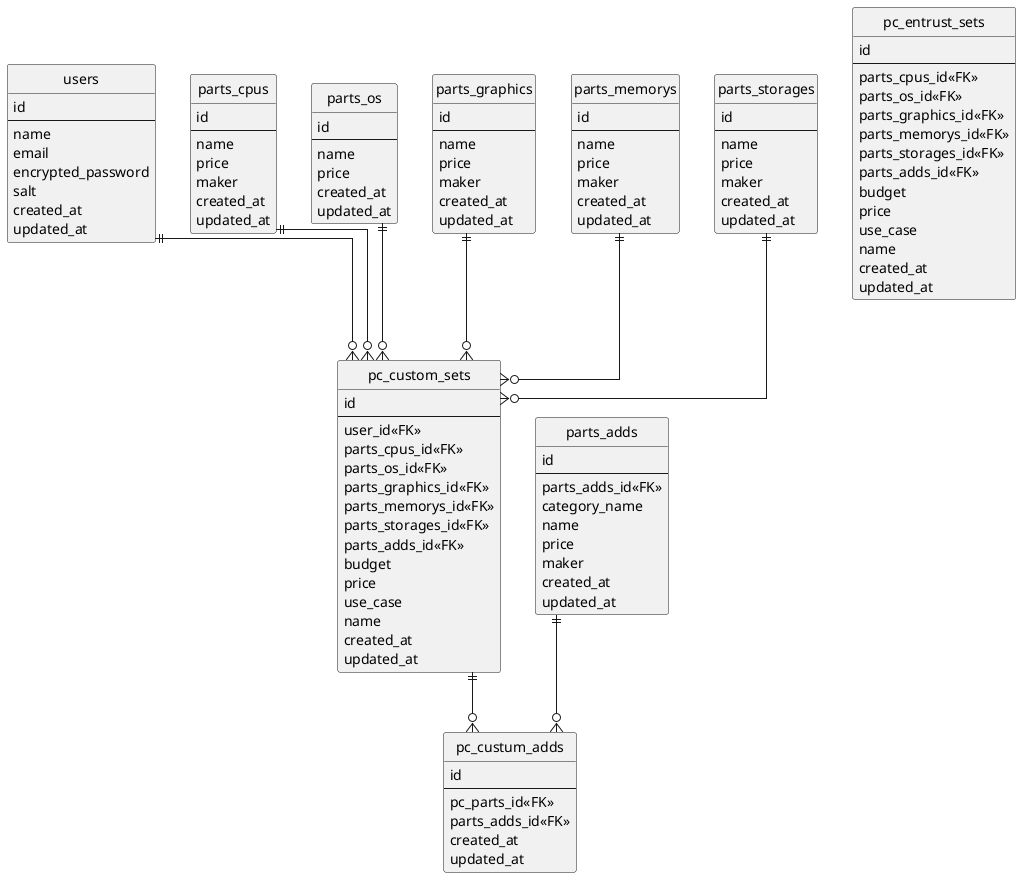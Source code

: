 @startuml yonde
' hide the spot
hide circle

' avoid problems with angled crows feet
skinparam linetype ortho

entity "users" as users {
  id
  --
  name
  email
  encrypted_password
  salt
  created_at
  updated_at
}

entity "pc_entrust_sets" as pc_entrust_sets {
  id
  --
  parts_cpus_id<<FK>>
  parts_os_id<<FK>>
  parts_graphics_id<<FK>>
  parts_memorys_id<<FK>>
  parts_storages_id<<FK>>
  parts_adds_id<<FK>>
  budget
  price
  use_case
  name
  created_at
  updated_at
}

entity "pc_custom_sets" as pc_custom_sets {
  id
  --
  user_id<<FK>>
  parts_cpus_id<<FK>>
  parts_os_id<<FK>>
  parts_graphics_id<<FK>>
  parts_memorys_id<<FK>>
  parts_storages_id<<FK>>
  parts_adds_id<<FK>>
  budget
  price
  use_case
  name
  created_at
  updated_at
}

entity "parts_cpus" as parts_cpus {
  id
  --
  name
  price
  maker
  created_at
  updated_at
}

entity "parts_os" as parts_os {
  id
  --
  name
  price
  created_at
  updated_at
}

entity "parts_graphics" as parts_graphics {
  id
  --
  name
  price
  maker
  created_at
  updated_at
}

entity "parts_memorys" as parts_memorys {
  id
  --
  name
  price
  maker
  created_at
  updated_at
}

entity "parts_storages" as parts_storages {
  id
  --
  name
  price
  maker
  created_at
  updated_at
}

entity "parts_adds" as parts_adds {
  id
  --
  parts_adds_id<<FK>>
  category_name
  name
  price
  maker
  created_at
  updated_at
}

entity "pc_custum_adds" as pc_custum_adds {
  id
  --
  pc_parts_id<<FK>>
  parts_adds_id<<FK>>
  created_at
  updated_at
}

users ||--o{ pc_custom_sets
pc_custom_sets ||--o{ pc_custum_adds
parts_adds ||--o{ pc_custum_adds
parts_cpus ||--o{ pc_custom_sets
parts_os ||--o{ pc_custom_sets
parts_graphics ||--o{ pc_custom_sets
parts_memorys ||--o{ pc_custom_sets
parts_storages ||--o{ pc_custom_sets

@enduml
